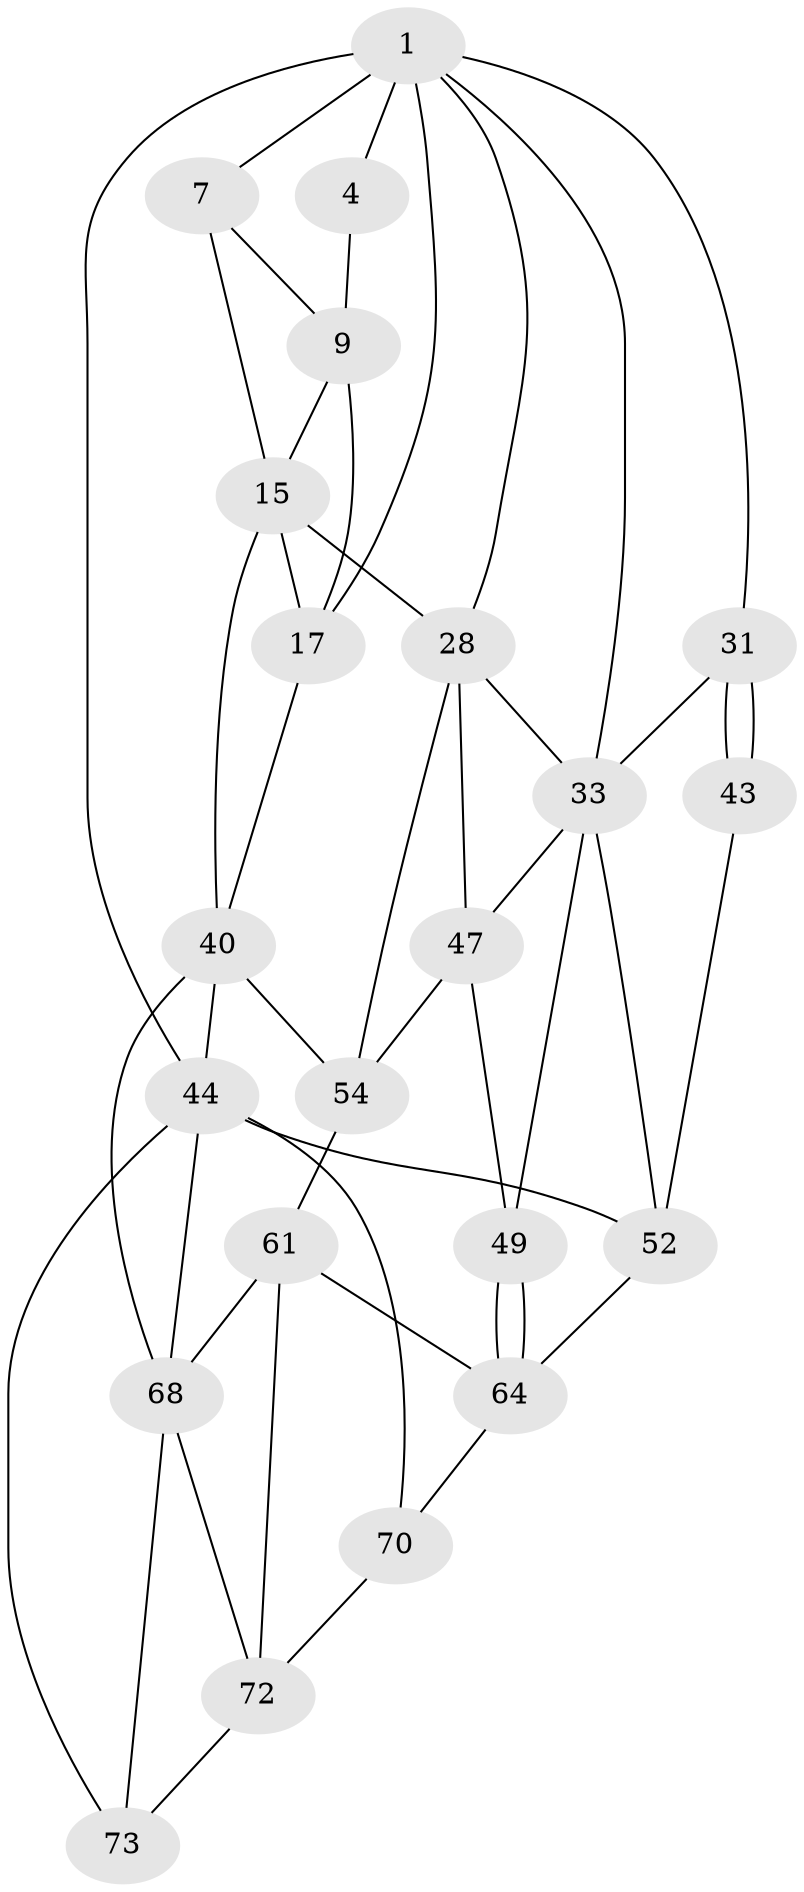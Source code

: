 // original degree distribution, {3: 0.02702702702702703, 6: 0.22972972972972974, 5: 0.4864864864864865, 4: 0.25675675675675674}
// Generated by graph-tools (version 1.1) at 2025/21/03/04/25 18:21:12]
// undirected, 22 vertices, 47 edges
graph export_dot {
graph [start="1"]
  node [color=gray90,style=filled];
  1 [pos="+0.22329098506626882+0",super="+2+6"];
  4 [pos="+0+0.07024666978365325",super="+11+5"];
  7 [pos="+0.4951931645542301+0",super="+8"];
  9 [pos="+0.10237091046646761+0.11895900623916765",super="+12"];
  15 [pos="+0.17687551484409908+0.18518549891367467",super="+18+16"];
  17 [pos="+0+0.14426415698642137",super="+24"];
  28 [pos="+0.7655108916745627+0.262778227625625",super="+29"];
  31 [pos="+1+0.2793520148071113",super="+32"];
  33 [pos="+0.815649891305638+0.2280189815616705",super="+34"];
  40 [pos="+0.21105865152110823+0.45931791164916574",super="+41+56"];
  43 [pos="+1+0.36742193314787797"];
  44 [pos="+0+0.9845266334270101",super="+45"];
  47 [pos="+0.7178488399809055+0.4404946506998924",super="+50"];
  49 [pos="+0.7453200164668384+0.6396569325238466"];
  52 [pos="+1+1",super="+53"];
  54 [pos="+0.48443830003002436+0.5416176702950117",super="+57+55"];
  61 [pos="+0.5399374535565225+0.8305816591548411",super="+66+62"];
  64 [pos="+0.7643676546543411+0.7311614939208095",super="+65"];
  68 [pos="+0.15983524417121525+0.7680055380297214",super="+69+71"];
  70 [pos="+1+1"];
  72 [pos="+0.3781669554098043+1",super="+74"];
  73 [pos="+0.21174379666060889+1"];
  1 -- 17;
  1 -- 4;
  1 -- 33;
  1 -- 7;
  1 -- 28;
  1 -- 31;
  1 -- 44 [weight=2];
  4 -- 9 [weight=2];
  7 -- 9;
  7 -- 15 [weight=2];
  9 -- 17;
  9 -- 15 [weight=2];
  15 -- 40;
  15 -- 28 [weight=3];
  15 -- 17;
  17 -- 40;
  28 -- 54;
  28 -- 47;
  28 -- 33;
  31 -- 43 [weight=2];
  31 -- 43;
  31 -- 33 [weight=2];
  33 -- 49;
  33 -- 52;
  33 -- 47;
  40 -- 44;
  40 -- 68;
  40 -- 54 [weight=2];
  43 -- 52;
  44 -- 68;
  44 -- 52;
  44 -- 70;
  44 -- 73;
  47 -- 49;
  47 -- 54;
  49 -- 64;
  49 -- 64;
  52 -- 64;
  54 -- 61 [weight=2];
  61 -- 72;
  61 -- 64;
  61 -- 68;
  64 -- 70;
  68 -- 73;
  68 -- 72;
  70 -- 72;
  72 -- 73;
}
